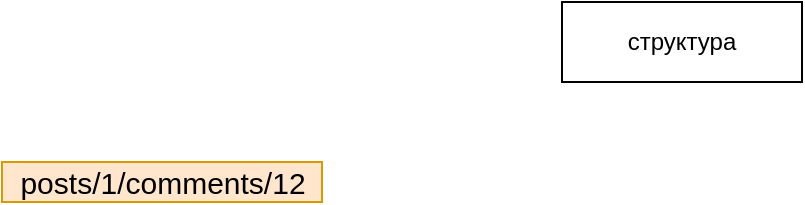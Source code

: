 <mxfile version="13.7.3" type="device"><diagram id="lETfXe5tAOUT0ZYUBfgI" name="Page-1"><mxGraphModel dx="1024" dy="592" grid="1" gridSize="10" guides="1" tooltips="1" connect="1" arrows="1" fold="1" page="1" pageScale="1" pageWidth="827" pageHeight="1169" math="0" shadow="0"><root><mxCell id="0"/><mxCell id="1" parent="0"/><mxCell id="oLnyJv4dikuKQrOnvfuo-1" value="структура" style="rounded=0;whiteSpace=wrap;html=1;" parent="1" vertex="1"><mxGeometry x="320" y="40" width="120" height="40" as="geometry"/></mxCell><mxCell id="jIJPt1IILCS1-UamKWr9-1" value="posts/1/comments/12" style="text;html=1;align=center;verticalAlign=middle;resizable=0;points=[];autosize=1;fillColor=#ffe6cc;strokeColor=#d79b00;fontSize=15;" vertex="1" parent="1"><mxGeometry x="40" y="120" width="160" height="20" as="geometry"/></mxCell></root></mxGraphModel></diagram></mxfile>